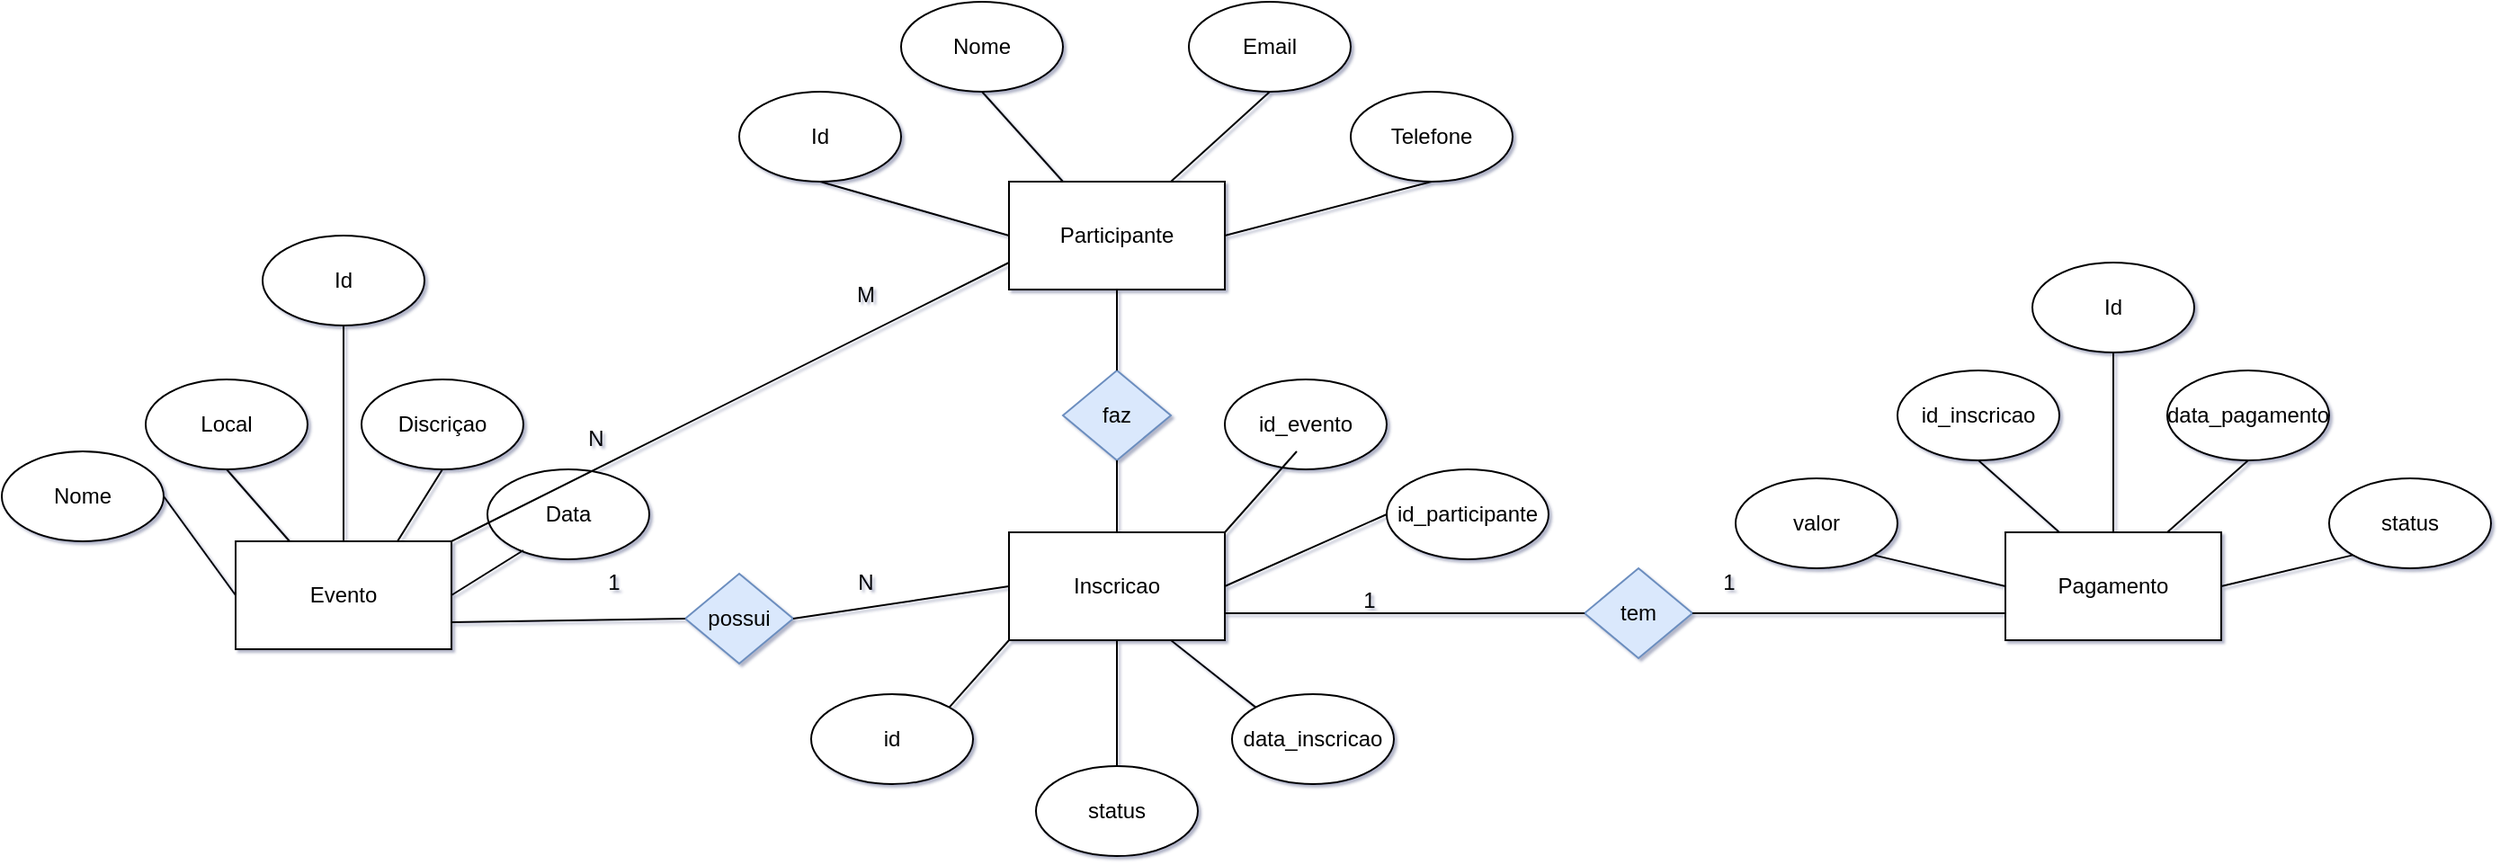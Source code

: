 <mxfile>
    <diagram id="fQtJq7meDmI-WNi6m4aY" name="Página-1">
        <mxGraphModel dx="2258" dy="1868" grid="1" gridSize="10" guides="1" tooltips="1" connect="1" arrows="0" fold="1" page="1" pageScale="1" pageWidth="827" pageHeight="1169" math="0" shadow="1">
            <root>
                <mxCell id="0"/>
                <mxCell id="1" parent="0"/>
                <mxCell id="2" value="Participante" style="rounded=0;whiteSpace=wrap;html=1;" vertex="1" parent="1">
                    <mxGeometry x="-200" y="-60" width="120" height="60" as="geometry"/>
                </mxCell>
                <mxCell id="3" value="Inscricao" style="rounded=0;whiteSpace=wrap;html=1;" vertex="1" parent="1">
                    <mxGeometry x="-200" y="135" width="120" height="60" as="geometry"/>
                </mxCell>
                <mxCell id="4" value="Evento" style="rounded=0;whiteSpace=wrap;html=1;" vertex="1" parent="1">
                    <mxGeometry x="-630" y="140" width="120" height="60" as="geometry"/>
                </mxCell>
                <mxCell id="5" value="Pagamento" style="rounded=0;whiteSpace=wrap;html=1;" vertex="1" parent="1">
                    <mxGeometry x="354" y="135" width="120" height="60" as="geometry"/>
                </mxCell>
                <mxCell id="6" value="Id" style="ellipse;whiteSpace=wrap;html=1;" vertex="1" parent="1">
                    <mxGeometry x="-350" y="-110" width="90" height="50" as="geometry"/>
                </mxCell>
                <mxCell id="7" value="Nome" style="ellipse;whiteSpace=wrap;html=1;" vertex="1" parent="1">
                    <mxGeometry x="-260" y="-160" width="90" height="50" as="geometry"/>
                </mxCell>
                <mxCell id="8" value="Email" style="ellipse;whiteSpace=wrap;html=1;" vertex="1" parent="1">
                    <mxGeometry x="-100" y="-160" width="90" height="50" as="geometry"/>
                </mxCell>
                <mxCell id="9" value="Telefone" style="ellipse;whiteSpace=wrap;html=1;" vertex="1" parent="1">
                    <mxGeometry x="-10" y="-110" width="90" height="50" as="geometry"/>
                </mxCell>
                <mxCell id="11" value="" style="endArrow=none;html=1;entryX=0.5;entryY=1;entryDx=0;entryDy=0;exitX=0;exitY=0.5;exitDx=0;exitDy=0;" edge="1" parent="1" source="2" target="6">
                    <mxGeometry width="50" height="50" relative="1" as="geometry">
                        <mxPoint x="130" y="-120" as="sourcePoint"/>
                        <mxPoint x="180" y="-170" as="targetPoint"/>
                    </mxGeometry>
                </mxCell>
                <mxCell id="12" value="" style="endArrow=none;html=1;exitX=0.5;exitY=1;exitDx=0;exitDy=0;entryX=0.25;entryY=0;entryDx=0;entryDy=0;" edge="1" parent="1" source="7" target="2">
                    <mxGeometry width="50" height="50" relative="1" as="geometry">
                        <mxPoint x="130" y="-120" as="sourcePoint"/>
                        <mxPoint x="180" y="-170" as="targetPoint"/>
                    </mxGeometry>
                </mxCell>
                <mxCell id="13" value="" style="endArrow=none;html=1;entryX=0.5;entryY=1;entryDx=0;entryDy=0;exitX=0.75;exitY=0;exitDx=0;exitDy=0;" edge="1" parent="1" source="2" target="8">
                    <mxGeometry width="50" height="50" relative="1" as="geometry">
                        <mxPoint x="130" y="-120" as="sourcePoint"/>
                        <mxPoint x="180" y="-170" as="targetPoint"/>
                    </mxGeometry>
                </mxCell>
                <mxCell id="14" value="" style="endArrow=none;html=1;entryX=0.5;entryY=1;entryDx=0;entryDy=0;exitX=1;exitY=0.5;exitDx=0;exitDy=0;" edge="1" parent="1" source="2" target="9">
                    <mxGeometry width="50" height="50" relative="1" as="geometry">
                        <mxPoint x="-30" y="-40" as="sourcePoint"/>
                        <mxPoint x="20" y="-90" as="targetPoint"/>
                        <Array as="points"/>
                    </mxGeometry>
                </mxCell>
                <mxCell id="16" value="Id" style="ellipse;whiteSpace=wrap;html=1;" vertex="1" parent="1">
                    <mxGeometry x="-615" y="-30" width="90" height="50" as="geometry"/>
                </mxCell>
                <mxCell id="17" value="Nome" style="ellipse;whiteSpace=wrap;html=1;" vertex="1" parent="1">
                    <mxGeometry x="-760" y="90" width="90" height="50" as="geometry"/>
                </mxCell>
                <mxCell id="18" value="Discriçao" style="ellipse;whiteSpace=wrap;html=1;" vertex="1" parent="1">
                    <mxGeometry x="-560" y="50" width="90" height="50" as="geometry"/>
                </mxCell>
                <mxCell id="19" value="Local" style="ellipse;whiteSpace=wrap;html=1;" vertex="1" parent="1">
                    <mxGeometry x="-680" y="50" width="90" height="50" as="geometry"/>
                </mxCell>
                <mxCell id="20" value="Data" style="ellipse;whiteSpace=wrap;html=1;" vertex="1" parent="1">
                    <mxGeometry x="-490" y="100" width="90" height="50" as="geometry"/>
                </mxCell>
                <mxCell id="21" value="" style="endArrow=none;html=1;entryX=0;entryY=0.5;entryDx=0;entryDy=0;exitX=1;exitY=0.5;exitDx=0;exitDy=0;" edge="1" parent="1" source="4">
                    <mxGeometry width="50" height="50" relative="1" as="geometry">
                        <mxPoint x="-760" y="170" as="sourcePoint"/>
                        <mxPoint x="-470" y="145" as="targetPoint"/>
                    </mxGeometry>
                </mxCell>
                <mxCell id="22" value="" style="endArrow=none;html=1;entryX=1;entryY=0.5;entryDx=0;entryDy=0;exitX=0;exitY=0.5;exitDx=0;exitDy=0;" edge="1" parent="1" source="4" target="17">
                    <mxGeometry width="50" height="50" relative="1" as="geometry">
                        <mxPoint x="-760" y="170" as="sourcePoint"/>
                        <mxPoint x="-710" y="120" as="targetPoint"/>
                    </mxGeometry>
                </mxCell>
                <mxCell id="23" value="" style="endArrow=none;html=1;entryX=0.5;entryY=1;entryDx=0;entryDy=0;exitX=0.75;exitY=0;exitDx=0;exitDy=0;" edge="1" parent="1" source="4" target="18">
                    <mxGeometry width="50" height="50" relative="1" as="geometry">
                        <mxPoint x="-760" y="170" as="sourcePoint"/>
                        <mxPoint x="-710" y="120" as="targetPoint"/>
                    </mxGeometry>
                </mxCell>
                <mxCell id="24" value="" style="endArrow=none;html=1;entryX=0.5;entryY=1;entryDx=0;entryDy=0;exitX=0.25;exitY=0;exitDx=0;exitDy=0;" edge="1" parent="1" source="4" target="19">
                    <mxGeometry width="50" height="50" relative="1" as="geometry">
                        <mxPoint x="-760" y="170" as="sourcePoint"/>
                        <mxPoint x="-710" y="120" as="targetPoint"/>
                    </mxGeometry>
                </mxCell>
                <mxCell id="25" value="" style="endArrow=none;html=1;entryX=0.5;entryY=1;entryDx=0;entryDy=0;exitX=0.5;exitY=0;exitDx=0;exitDy=0;" edge="1" parent="1" source="4" target="16">
                    <mxGeometry width="50" height="50" relative="1" as="geometry">
                        <mxPoint x="-760" y="170" as="sourcePoint"/>
                        <mxPoint x="-710" y="120" as="targetPoint"/>
                    </mxGeometry>
                </mxCell>
                <mxCell id="27" value="Id" style="ellipse;whiteSpace=wrap;html=1;" vertex="1" parent="1">
                    <mxGeometry x="369" y="-15" width="90" height="50" as="geometry"/>
                </mxCell>
                <mxCell id="28" value="id_inscricao" style="ellipse;whiteSpace=wrap;html=1;" vertex="1" parent="1">
                    <mxGeometry x="294" y="45" width="90" height="50" as="geometry"/>
                </mxCell>
                <mxCell id="29" value="valor" style="ellipse;whiteSpace=wrap;html=1;" vertex="1" parent="1">
                    <mxGeometry x="204" y="105" width="90" height="50" as="geometry"/>
                </mxCell>
                <mxCell id="30" value="data_pagamento" style="ellipse;whiteSpace=wrap;html=1;" vertex="1" parent="1">
                    <mxGeometry x="444" y="45" width="90" height="50" as="geometry"/>
                </mxCell>
                <mxCell id="31" value="status" style="ellipse;whiteSpace=wrap;html=1;" vertex="1" parent="1">
                    <mxGeometry x="534" y="105" width="90" height="50" as="geometry"/>
                </mxCell>
                <mxCell id="32" value="" style="endArrow=none;html=1;entryX=0;entryY=1;entryDx=0;entryDy=0;exitX=1;exitY=0.5;exitDx=0;exitDy=0;" edge="1" parent="1" source="5" target="31">
                    <mxGeometry width="50" height="50" relative="1" as="geometry">
                        <mxPoint x="174" y="245" as="sourcePoint"/>
                        <mxPoint x="224" y="195" as="targetPoint"/>
                    </mxGeometry>
                </mxCell>
                <mxCell id="33" value="" style="endArrow=none;html=1;entryX=1;entryY=1;entryDx=0;entryDy=0;exitX=0;exitY=0.5;exitDx=0;exitDy=0;" edge="1" parent="1" source="5" target="29">
                    <mxGeometry width="50" height="50" relative="1" as="geometry">
                        <mxPoint x="174" y="245" as="sourcePoint"/>
                        <mxPoint x="224" y="195" as="targetPoint"/>
                    </mxGeometry>
                </mxCell>
                <mxCell id="34" value="" style="endArrow=none;html=1;entryX=0.5;entryY=1;entryDx=0;entryDy=0;exitX=0.25;exitY=0;exitDx=0;exitDy=0;" edge="1" parent="1" source="5" target="28">
                    <mxGeometry width="50" height="50" relative="1" as="geometry">
                        <mxPoint x="174" y="245" as="sourcePoint"/>
                        <mxPoint x="224" y="195" as="targetPoint"/>
                    </mxGeometry>
                </mxCell>
                <mxCell id="35" value="" style="endArrow=none;html=1;entryX=0.5;entryY=1;entryDx=0;entryDy=0;exitX=0.75;exitY=0;exitDx=0;exitDy=0;" edge="1" parent="1" source="5" target="30">
                    <mxGeometry width="50" height="50" relative="1" as="geometry">
                        <mxPoint x="174" y="245" as="sourcePoint"/>
                        <mxPoint x="224" y="195" as="targetPoint"/>
                    </mxGeometry>
                </mxCell>
                <mxCell id="36" value="" style="endArrow=none;html=1;entryX=0.5;entryY=1;entryDx=0;entryDy=0;exitX=0.5;exitY=0;exitDx=0;exitDy=0;" edge="1" parent="1" source="5" target="27">
                    <mxGeometry width="50" height="50" relative="1" as="geometry">
                        <mxPoint x="174" y="245" as="sourcePoint"/>
                        <mxPoint x="224" y="195" as="targetPoint"/>
                    </mxGeometry>
                </mxCell>
                <mxCell id="42" value="faz" style="rhombus;whiteSpace=wrap;html=1;fillColor=#dae8fc;strokeColor=#6c8ebf;" vertex="1" parent="1">
                    <mxGeometry x="-170" y="45" width="60" height="50" as="geometry"/>
                </mxCell>
                <mxCell id="43" value="id_evento" style="ellipse;whiteSpace=wrap;html=1;" vertex="1" parent="1">
                    <mxGeometry x="-80" y="50" width="90" height="50" as="geometry"/>
                </mxCell>
                <mxCell id="44" value="id" style="ellipse;whiteSpace=wrap;html=1;" vertex="1" parent="1">
                    <mxGeometry x="-310" y="225" width="90" height="50" as="geometry"/>
                </mxCell>
                <mxCell id="45" value="id_participante" style="ellipse;whiteSpace=wrap;html=1;" vertex="1" parent="1">
                    <mxGeometry x="10" y="100" width="90" height="50" as="geometry"/>
                </mxCell>
                <mxCell id="46" value="data_inscricao" style="ellipse;whiteSpace=wrap;html=1;" vertex="1" parent="1">
                    <mxGeometry x="-76" y="225" width="90" height="50" as="geometry"/>
                </mxCell>
                <mxCell id="47" value="status" style="ellipse;whiteSpace=wrap;html=1;" vertex="1" parent="1">
                    <mxGeometry x="-185" y="265" width="90" height="50" as="geometry"/>
                </mxCell>
                <mxCell id="48" value="" style="endArrow=none;html=1;entryX=0.5;entryY=0;entryDx=0;entryDy=0;exitX=0.5;exitY=1;exitDx=0;exitDy=0;" edge="1" parent="1" source="3" target="47">
                    <mxGeometry width="50" height="50" relative="1" as="geometry">
                        <mxPoint x="-110" y="115" as="sourcePoint"/>
                        <mxPoint x="-60" y="65" as="targetPoint"/>
                    </mxGeometry>
                </mxCell>
                <mxCell id="49" value="" style="endArrow=none;html=1;entryX=0;entryY=0;entryDx=0;entryDy=0;exitX=0.75;exitY=1;exitDx=0;exitDy=0;" edge="1" parent="1" source="3" target="46">
                    <mxGeometry width="50" height="50" relative="1" as="geometry">
                        <mxPoint x="-110" y="115" as="sourcePoint"/>
                        <mxPoint x="-60" y="65" as="targetPoint"/>
                    </mxGeometry>
                </mxCell>
                <mxCell id="50" value="" style="endArrow=none;html=1;entryX=0;entryY=0.5;entryDx=0;entryDy=0;exitX=1;exitY=0.5;exitDx=0;exitDy=0;" edge="1" parent="1" source="3" target="45">
                    <mxGeometry width="50" height="50" relative="1" as="geometry">
                        <mxPoint x="-110" y="115" as="sourcePoint"/>
                        <mxPoint x="-60" y="65" as="targetPoint"/>
                    </mxGeometry>
                </mxCell>
                <mxCell id="51" value="" style="endArrow=none;html=1;entryX=0;entryY=0.5;entryDx=0;entryDy=0;exitX=1;exitY=0;exitDx=0;exitDy=0;" edge="1" parent="1" source="3">
                    <mxGeometry width="50" height="50" relative="1" as="geometry">
                        <mxPoint x="-110" y="115" as="sourcePoint"/>
                        <mxPoint x="-40" y="90" as="targetPoint"/>
                    </mxGeometry>
                </mxCell>
                <mxCell id="52" value="" style="endArrow=none;html=1;entryX=1;entryY=0;entryDx=0;entryDy=0;" edge="1" parent="1" target="44">
                    <mxGeometry width="50" height="50" relative="1" as="geometry">
                        <mxPoint x="-200" y="195" as="sourcePoint"/>
                        <mxPoint x="-60" y="65" as="targetPoint"/>
                    </mxGeometry>
                </mxCell>
                <mxCell id="55" value="possui" style="rhombus;whiteSpace=wrap;html=1;fillColor=#dae8fc;strokeColor=#6c8ebf;" vertex="1" parent="1">
                    <mxGeometry x="-380" y="158" width="60" height="50" as="geometry"/>
                </mxCell>
                <mxCell id="56" value="" style="endArrow=none;html=1;entryX=0;entryY=0.5;entryDx=0;entryDy=0;exitX=1;exitY=0.75;exitDx=0;exitDy=0;" edge="1" parent="1" source="4" target="55">
                    <mxGeometry width="50" height="50" relative="1" as="geometry">
                        <mxPoint x="-410" y="80" as="sourcePoint"/>
                        <mxPoint x="-360" y="30" as="targetPoint"/>
                    </mxGeometry>
                </mxCell>
                <mxCell id="57" value="" style="endArrow=none;html=1;entryX=0;entryY=0.5;entryDx=0;entryDy=0;exitX=1;exitY=0.5;exitDx=0;exitDy=0;" edge="1" parent="1" source="55" target="3">
                    <mxGeometry width="50" height="50" relative="1" as="geometry">
                        <mxPoint x="-410" y="80" as="sourcePoint"/>
                        <mxPoint x="-360" y="30" as="targetPoint"/>
                    </mxGeometry>
                </mxCell>
                <mxCell id="58" value="tem" style="rhombus;whiteSpace=wrap;html=1;fillColor=#dae8fc;strokeColor=#6c8ebf;" vertex="1" parent="1">
                    <mxGeometry x="120" y="155" width="60" height="50" as="geometry"/>
                </mxCell>
                <mxCell id="59" value="" style="endArrow=none;html=1;entryX=0;entryY=0.5;entryDx=0;entryDy=0;exitX=1;exitY=0.75;exitDx=0;exitDy=0;" edge="1" parent="1" source="3" target="58">
                    <mxGeometry width="50" height="50" relative="1" as="geometry">
                        <mxPoint x="-190" y="200" as="sourcePoint"/>
                        <mxPoint x="-140" y="150" as="targetPoint"/>
                    </mxGeometry>
                </mxCell>
                <mxCell id="60" value="" style="endArrow=none;html=1;entryX=0;entryY=0.75;entryDx=0;entryDy=0;exitX=1;exitY=0.5;exitDx=0;exitDy=0;" edge="1" parent="1" source="58" target="5">
                    <mxGeometry width="50" height="50" relative="1" as="geometry">
                        <mxPoint x="-190" y="200" as="sourcePoint"/>
                        <mxPoint x="-140" y="150" as="targetPoint"/>
                    </mxGeometry>
                </mxCell>
                <mxCell id="61" value="" style="endArrow=none;html=1;entryX=0.5;entryY=1;entryDx=0;entryDy=0;exitX=0.5;exitY=0;exitDx=0;exitDy=0;" edge="1" parent="1" source="3" target="42">
                    <mxGeometry width="50" height="50" relative="1" as="geometry">
                        <mxPoint x="-190" y="200" as="sourcePoint"/>
                        <mxPoint x="-140" y="150" as="targetPoint"/>
                    </mxGeometry>
                </mxCell>
                <mxCell id="62" value="" style="endArrow=none;html=1;entryX=0.5;entryY=1;entryDx=0;entryDy=0;exitX=0.5;exitY=0;exitDx=0;exitDy=0;" edge="1" parent="1" source="42" target="2">
                    <mxGeometry width="50" height="50" relative="1" as="geometry">
                        <mxPoint x="-190" y="200" as="sourcePoint"/>
                        <mxPoint x="-140" y="150" as="targetPoint"/>
                    </mxGeometry>
                </mxCell>
                <mxCell id="63" value="1" style="text;html=1;align=center;verticalAlign=middle;resizable=0;points=[];autosize=1;strokeColor=none;fillColor=none;" vertex="1" parent="1">
                    <mxGeometry x="-15" y="158" width="30" height="30" as="geometry"/>
                </mxCell>
                <mxCell id="64" value="1" style="text;html=1;align=center;verticalAlign=middle;resizable=0;points=[];autosize=1;strokeColor=none;fillColor=none;" vertex="1" parent="1">
                    <mxGeometry x="185" y="148" width="30" height="30" as="geometry"/>
                </mxCell>
                <mxCell id="65" value="1" style="text;html=1;align=center;verticalAlign=middle;resizable=0;points=[];autosize=1;strokeColor=none;fillColor=none;" vertex="1" parent="1">
                    <mxGeometry x="-435" y="148" width="30" height="30" as="geometry"/>
                </mxCell>
                <mxCell id="66" value="N" style="text;html=1;align=center;verticalAlign=middle;resizable=0;points=[];autosize=1;strokeColor=none;fillColor=none;" vertex="1" parent="1">
                    <mxGeometry x="-295" y="148" width="30" height="30" as="geometry"/>
                </mxCell>
                <mxCell id="67" value="" style="endArrow=none;html=1;entryX=0;entryY=0.75;entryDx=0;entryDy=0;exitX=1;exitY=0;exitDx=0;exitDy=0;" edge="1" parent="1" source="4" target="2">
                    <mxGeometry width="50" height="50" relative="1" as="geometry">
                        <mxPoint x="80" y="-30" as="sourcePoint"/>
                        <mxPoint x="130" y="-80" as="targetPoint"/>
                    </mxGeometry>
                </mxCell>
                <mxCell id="68" value="N" style="text;html=1;align=center;verticalAlign=middle;resizable=0;points=[];autosize=1;strokeColor=none;fillColor=none;" vertex="1" parent="1">
                    <mxGeometry x="-445" y="68" width="30" height="30" as="geometry"/>
                </mxCell>
                <mxCell id="69" value="M" style="text;html=1;align=center;verticalAlign=middle;resizable=0;points=[];autosize=1;strokeColor=none;fillColor=none;" vertex="1" parent="1">
                    <mxGeometry x="-295" y="-12" width="30" height="30" as="geometry"/>
                </mxCell>
            </root>
        </mxGraphModel>
    </diagram>
</mxfile>